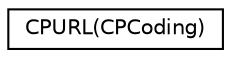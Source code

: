 digraph "Graphical Class Hierarchy"
{
  edge [fontname="Helvetica",fontsize="10",labelfontname="Helvetica",labelfontsize="10"];
  node [fontname="Helvetica",fontsize="10",shape=record];
  rankdir="LR";
  Node1 [label="CPURL(CPCoding)",height=0.2,width=0.4,color="black", fillcolor="white", style="filled",URL="$category_c_p_u_r_l_07_c_p_coding_08.html"];
}
